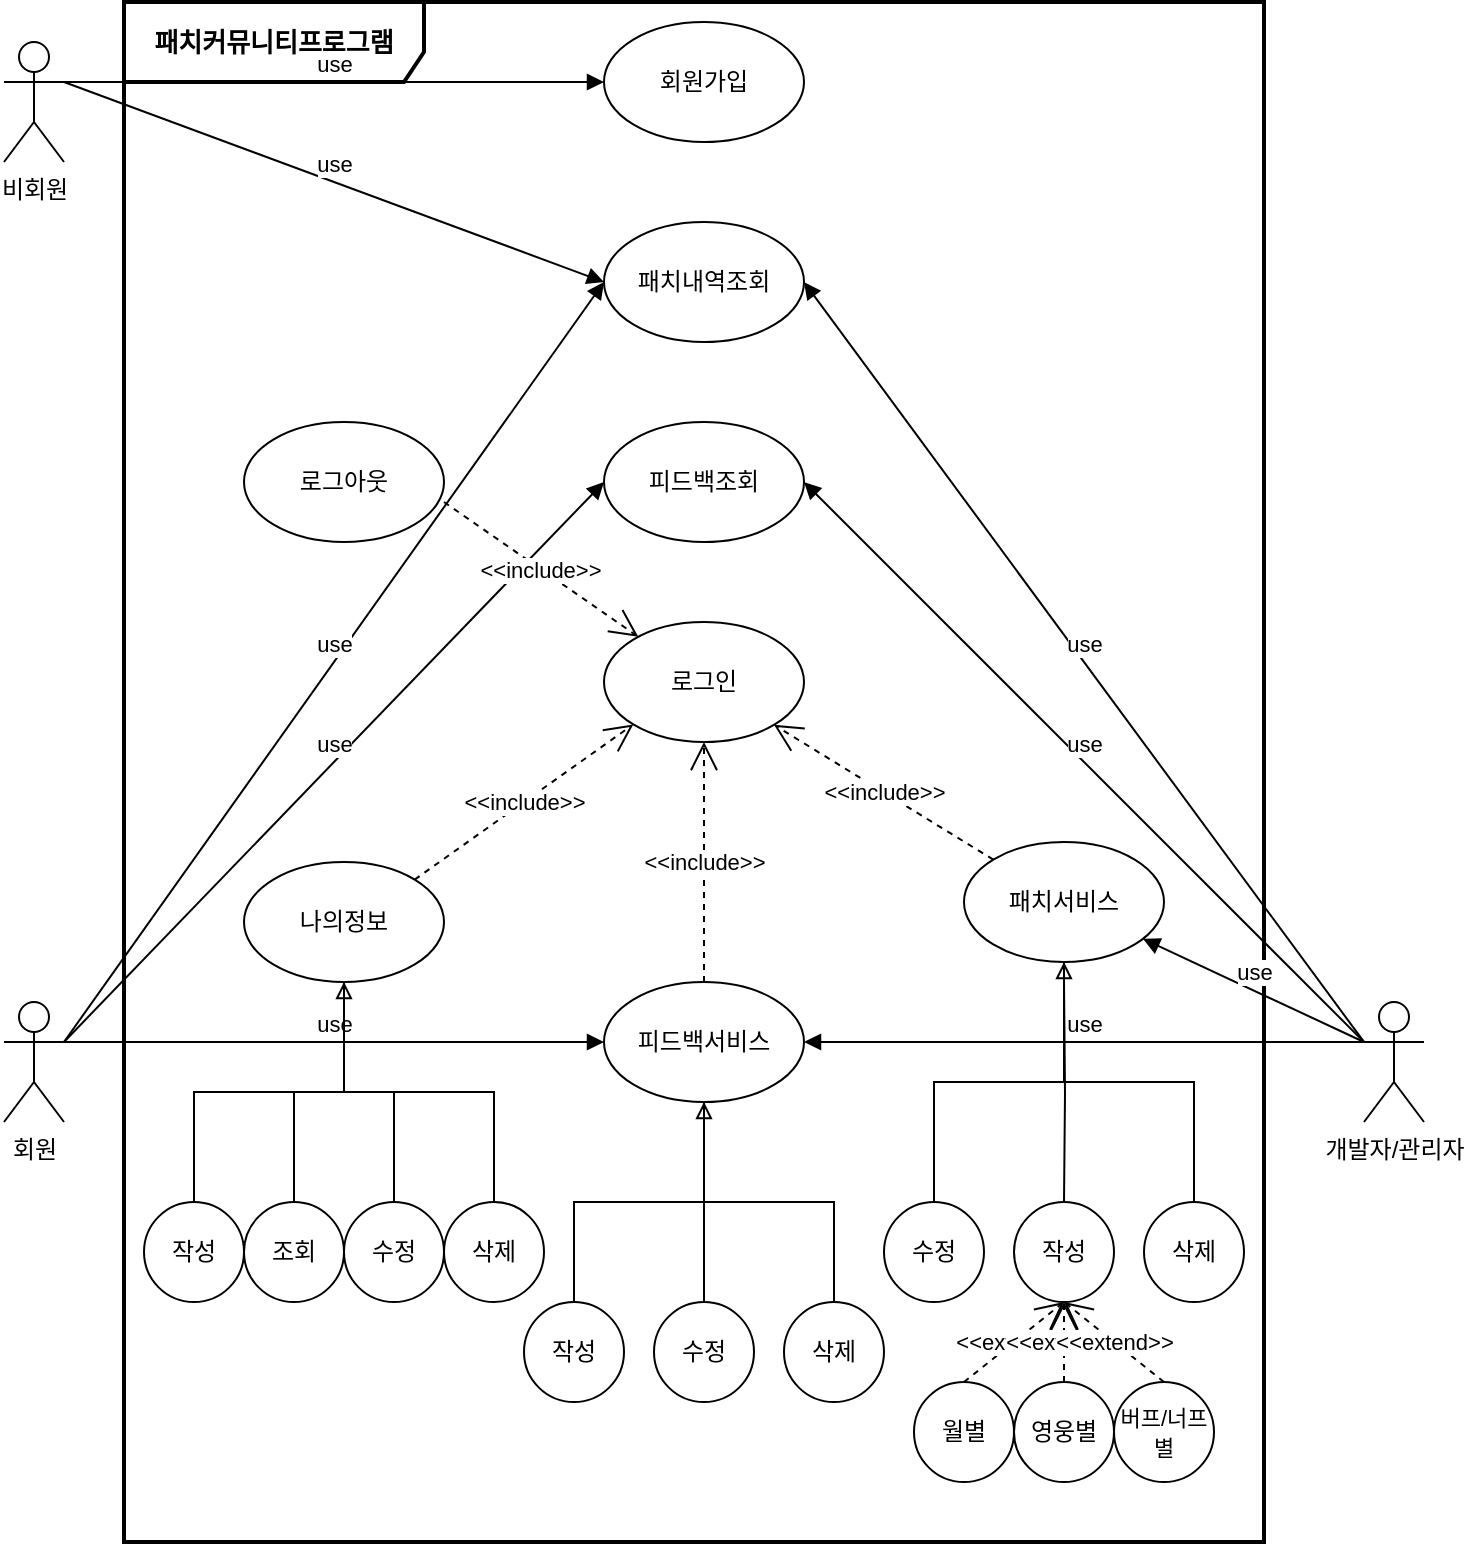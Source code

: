 <mxfile version="27.0.9">
  <diagram id="UCc8aFWK9N3qZ4mUiixD" name="패치커뮤니티프로그램Usecase">
    <mxGraphModel dx="1410" dy="833" grid="1" gridSize="10" guides="1" tooltips="1" connect="1" arrows="1" fold="1" page="1" pageScale="1" pageWidth="827" pageHeight="1169" math="0" shadow="0">
      <root>
        <mxCell id="0" />
        <mxCell id="1" parent="0" />
        <mxCell id="Ww5S3KVbp-khiv0_vOsi-1" value="&lt;font style=&quot;font-size: 13px;&quot;&gt;&lt;b&gt;패치커뮤니티프로그램&lt;/b&gt;&lt;/font&gt;" style="shape=umlFrame;whiteSpace=wrap;html=1;pointerEvents=0;width=150;height=40;strokeWidth=2;" parent="1" vertex="1">
          <mxGeometry x="110" y="70" width="570" height="770" as="geometry" />
        </mxCell>
        <mxCell id="Ww5S3KVbp-khiv0_vOsi-2" value="비회원" style="shape=umlActor;verticalLabelPosition=bottom;verticalAlign=top;html=1;" parent="1" vertex="1">
          <mxGeometry x="50" y="90" width="30" height="60" as="geometry" />
        </mxCell>
        <mxCell id="Ww5S3KVbp-khiv0_vOsi-3" value="회원" style="shape=umlActor;verticalLabelPosition=bottom;verticalAlign=top;html=1;" parent="1" vertex="1">
          <mxGeometry x="50" y="570" width="30" height="60" as="geometry" />
        </mxCell>
        <mxCell id="Ww5S3KVbp-khiv0_vOsi-4" value="개발자/관리자" style="shape=umlActor;verticalLabelPosition=bottom;verticalAlign=top;html=1;" parent="1" vertex="1">
          <mxGeometry x="730" y="570" width="30" height="60" as="geometry" />
        </mxCell>
        <mxCell id="Ww5S3KVbp-khiv0_vOsi-9" value="회원가입" style="ellipse;whiteSpace=wrap;html=1;" parent="1" vertex="1">
          <mxGeometry x="350" y="80" width="100" height="60" as="geometry" />
        </mxCell>
        <mxCell id="Ww5S3KVbp-khiv0_vOsi-10" value="패치내역조회" style="ellipse;whiteSpace=wrap;html=1;" parent="1" vertex="1">
          <mxGeometry x="350" y="180" width="100" height="60" as="geometry" />
        </mxCell>
        <mxCell id="Ww5S3KVbp-khiv0_vOsi-11" value="로그인&lt;span style=&quot;color: rgba(0, 0, 0, 0); font-family: monospace; font-size: 0px; text-align: start; text-wrap-mode: nowrap;&quot;&gt;%3CmxGraphModel%3E%3Croot%3E%3CmxCell%20id%3D%220%22%2F%3E%3CmxCell%20id%3D%221%22%20parent%3D%220%22%2F%3E%3CmxCell%20id%3D%222%22%20value%3D%22%22%20style%3D%22ellipse%3BwhiteSpace%3Dwrap%3Bhtml%3D1%3B%22%20vertex%3D%221%22%20parent%3D%221%22%3E%3CmxGeometry%20x%3D%22350%22%20y%3D%2280%22%20width%3D%22100%22%20height%3D%2260%22%20as%3D%22geometry%22%2F%3E%3C%2FmxCell%3E%3C%2Froot%3E%3C%2FmxGraphModel%3E&lt;/span&gt;" style="ellipse;whiteSpace=wrap;html=1;" parent="1" vertex="1">
          <mxGeometry x="350" y="380" width="100" height="60" as="geometry" />
        </mxCell>
        <mxCell id="Ww5S3KVbp-khiv0_vOsi-12" value="피드백조회" style="ellipse;whiteSpace=wrap;html=1;" parent="1" vertex="1">
          <mxGeometry x="350" y="280" width="100" height="60" as="geometry" />
        </mxCell>
        <mxCell id="Ww5S3KVbp-khiv0_vOsi-13" value="패치서비스" style="ellipse;whiteSpace=wrap;html=1;" parent="1" vertex="1">
          <mxGeometry x="530" y="490" width="100" height="60" as="geometry" />
        </mxCell>
        <mxCell id="Ww5S3KVbp-khiv0_vOsi-14" value="피드백서비스" style="ellipse;whiteSpace=wrap;html=1;" parent="1" vertex="1">
          <mxGeometry x="350" y="560" width="100" height="60" as="geometry" />
        </mxCell>
        <mxCell id="Ww5S3KVbp-khiv0_vOsi-15" value="나의정보" style="ellipse;whiteSpace=wrap;html=1;" parent="1" vertex="1">
          <mxGeometry x="170" y="500" width="100" height="60" as="geometry" />
        </mxCell>
        <mxCell id="Ww5S3KVbp-khiv0_vOsi-16" value="로그아웃" style="ellipse;whiteSpace=wrap;html=1;" parent="1" vertex="1">
          <mxGeometry x="170" y="280" width="100" height="60" as="geometry" />
        </mxCell>
        <mxCell id="Ww5S3KVbp-khiv0_vOsi-17" value="use" style="html=1;verticalAlign=bottom;endArrow=block;curved=0;rounded=0;exitX=1;exitY=0.333;exitDx=0;exitDy=0;exitPerimeter=0;entryX=0;entryY=0.5;entryDx=0;entryDy=0;" parent="1" source="Ww5S3KVbp-khiv0_vOsi-2" target="Ww5S3KVbp-khiv0_vOsi-9" edge="1">
          <mxGeometry width="80" relative="1" as="geometry">
            <mxPoint x="150" y="130" as="sourcePoint" />
            <mxPoint x="230" y="130" as="targetPoint" />
          </mxGeometry>
        </mxCell>
        <mxCell id="Ww5S3KVbp-khiv0_vOsi-19" value="use" style="html=1;verticalAlign=bottom;endArrow=block;curved=0;rounded=0;exitX=0;exitY=0.333;exitDx=0;exitDy=0;exitPerimeter=0;entryX=1;entryY=0.5;entryDx=0;entryDy=0;" parent="1" source="Ww5S3KVbp-khiv0_vOsi-4" target="Ww5S3KVbp-khiv0_vOsi-10" edge="1">
          <mxGeometry width="80" relative="1" as="geometry">
            <mxPoint x="760" y="200" as="sourcePoint" />
            <mxPoint x="1030" y="170" as="targetPoint" />
          </mxGeometry>
        </mxCell>
        <mxCell id="Ww5S3KVbp-khiv0_vOsi-20" value="use" style="html=1;verticalAlign=bottom;endArrow=block;curved=0;rounded=0;exitX=1;exitY=0.333;exitDx=0;exitDy=0;exitPerimeter=0;entryX=0;entryY=0.5;entryDx=0;entryDy=0;" parent="1" source="Ww5S3KVbp-khiv0_vOsi-3" target="Ww5S3KVbp-khiv0_vOsi-10" edge="1">
          <mxGeometry width="80" relative="1" as="geometry">
            <mxPoint x="950" y="230" as="sourcePoint" />
            <mxPoint x="1220" y="200" as="targetPoint" />
          </mxGeometry>
        </mxCell>
        <mxCell id="Ww5S3KVbp-khiv0_vOsi-23" value="use" style="html=1;verticalAlign=bottom;endArrow=block;curved=0;rounded=0;exitX=0;exitY=0.333;exitDx=0;exitDy=0;exitPerimeter=0;entryX=1;entryY=0.5;entryDx=0;entryDy=0;" parent="1" source="Ww5S3KVbp-khiv0_vOsi-4" target="Ww5S3KVbp-khiv0_vOsi-12" edge="1">
          <mxGeometry width="80" relative="1" as="geometry">
            <mxPoint x="1030" y="240" as="sourcePoint" />
            <mxPoint x="1300" y="210" as="targetPoint" />
          </mxGeometry>
        </mxCell>
        <mxCell id="Ww5S3KVbp-khiv0_vOsi-24" value="use" style="html=1;verticalAlign=bottom;endArrow=block;curved=0;rounded=0;entryX=0;entryY=0.5;entryDx=0;entryDy=0;exitX=1;exitY=0.333;exitDx=0;exitDy=0;exitPerimeter=0;" parent="1" source="Ww5S3KVbp-khiv0_vOsi-3" target="Ww5S3KVbp-khiv0_vOsi-12" edge="1">
          <mxGeometry width="80" relative="1" as="geometry">
            <mxPoint x="90" y="590" as="sourcePoint" />
            <mxPoint x="1050" y="390" as="targetPoint" />
          </mxGeometry>
        </mxCell>
        <mxCell id="Ww5S3KVbp-khiv0_vOsi-25" value="use" style="html=1;verticalAlign=bottom;endArrow=block;curved=0;rounded=0;exitX=1;exitY=0.333;exitDx=0;exitDy=0;exitPerimeter=0;" parent="1" source="Ww5S3KVbp-khiv0_vOsi-3" target="Ww5S3KVbp-khiv0_vOsi-14" edge="1">
          <mxGeometry width="80" relative="1" as="geometry">
            <mxPoint x="780" y="440" as="sourcePoint" />
            <mxPoint x="1050" y="410" as="targetPoint" />
          </mxGeometry>
        </mxCell>
        <mxCell id="Ww5S3KVbp-khiv0_vOsi-26" value="&amp;lt;&amp;lt;include&amp;gt;&amp;gt;" style="endArrow=open;endSize=12;dashed=1;html=1;rounded=0;exitX=1;exitY=0.667;exitDx=0;exitDy=0;exitPerimeter=0;" parent="1" source="Ww5S3KVbp-khiv0_vOsi-16" target="Ww5S3KVbp-khiv0_vOsi-11" edge="1">
          <mxGeometry width="160" relative="1" as="geometry">
            <mxPoint x="650" y="440" as="sourcePoint" />
            <mxPoint x="810" y="440" as="targetPoint" />
          </mxGeometry>
        </mxCell>
        <mxCell id="Ww5S3KVbp-khiv0_vOsi-28" value="&amp;lt;&amp;lt;include&amp;gt;&amp;gt;" style="endArrow=open;endSize=12;dashed=1;html=1;rounded=0;exitX=0.5;exitY=0;exitDx=0;exitDy=0;entryX=0.5;entryY=1;entryDx=0;entryDy=0;" parent="1" source="Ww5S3KVbp-khiv0_vOsi-14" target="Ww5S3KVbp-khiv0_vOsi-11" edge="1">
          <mxGeometry width="160" relative="1" as="geometry">
            <mxPoint x="660" y="320" as="sourcePoint" />
            <mxPoint x="757" y="387" as="targetPoint" />
          </mxGeometry>
        </mxCell>
        <mxCell id="Ww5S3KVbp-khiv0_vOsi-29" value="&amp;lt;&amp;lt;include&amp;gt;&amp;gt;" style="endArrow=open;endSize=12;dashed=1;html=1;rounded=0;exitX=0;exitY=0;exitDx=0;exitDy=0;" parent="1" source="Ww5S3KVbp-khiv0_vOsi-13" target="Ww5S3KVbp-khiv0_vOsi-11" edge="1">
          <mxGeometry width="160" relative="1" as="geometry">
            <mxPoint x="730" y="390" as="sourcePoint" />
            <mxPoint x="827" y="457" as="targetPoint" />
          </mxGeometry>
        </mxCell>
        <mxCell id="Ww5S3KVbp-khiv0_vOsi-30" value="&amp;lt;&amp;lt;include&amp;gt;&amp;gt;" style="endArrow=open;endSize=12;dashed=1;html=1;rounded=0;exitX=1;exitY=0;exitDx=0;exitDy=0;entryX=0;entryY=1;entryDx=0;entryDy=0;" parent="1" source="Ww5S3KVbp-khiv0_vOsi-15" target="Ww5S3KVbp-khiv0_vOsi-11" edge="1">
          <mxGeometry width="160" relative="1" as="geometry">
            <mxPoint x="770" y="400" as="sourcePoint" />
            <mxPoint x="867" y="467" as="targetPoint" />
          </mxGeometry>
        </mxCell>
        <mxCell id="Ww5S3KVbp-khiv0_vOsi-31" value="use" style="html=1;verticalAlign=bottom;endArrow=block;curved=0;rounded=0;" parent="1" target="Ww5S3KVbp-khiv0_vOsi-13" edge="1">
          <mxGeometry width="80" relative="1" as="geometry">
            <mxPoint x="730" y="590" as="sourcePoint" />
            <mxPoint x="650" y="540" as="targetPoint" />
          </mxGeometry>
        </mxCell>
        <mxCell id="Ww5S3KVbp-khiv0_vOsi-33" value="use" style="html=1;verticalAlign=bottom;endArrow=block;curved=0;rounded=0;entryX=1;entryY=0.5;entryDx=0;entryDy=0;" parent="1" target="Ww5S3KVbp-khiv0_vOsi-14" edge="1">
          <mxGeometry width="80" relative="1" as="geometry">
            <mxPoint x="730" y="590" as="sourcePoint" />
            <mxPoint x="770" y="590" as="targetPoint" />
          </mxGeometry>
        </mxCell>
        <mxCell id="Ww5S3KVbp-khiv0_vOsi-34" value="" style="html=1;verticalAlign=bottom;endArrow=block;rounded=0;exitX=0.5;exitY=0;exitDx=0;exitDy=0;entryX=0.5;entryY=1;entryDx=0;entryDy=0;edgeStyle=orthogonalEdgeStyle;endFill=0;" parent="1" source="Ww5S3KVbp-khiv0_vOsi-35" target="Ww5S3KVbp-khiv0_vOsi-14" edge="1">
          <mxGeometry width="80" relative="1" as="geometry">
            <mxPoint x="1120" y="650" as="sourcePoint" />
            <mxPoint x="840" y="470" as="targetPoint" />
          </mxGeometry>
        </mxCell>
        <mxCell id="Ww5S3KVbp-khiv0_vOsi-35" value="작성" style="ellipse;whiteSpace=wrap;html=1;" parent="1" vertex="1">
          <mxGeometry x="310" y="720" width="50" height="50" as="geometry" />
        </mxCell>
        <mxCell id="Ww5S3KVbp-khiv0_vOsi-37" value="수정" style="ellipse;whiteSpace=wrap;html=1;" parent="1" vertex="1">
          <mxGeometry x="375" y="720" width="50" height="50" as="geometry" />
        </mxCell>
        <mxCell id="Ww5S3KVbp-khiv0_vOsi-38" value="삭제" style="ellipse;whiteSpace=wrap;html=1;" parent="1" vertex="1">
          <mxGeometry x="440" y="720" width="50" height="50" as="geometry" />
        </mxCell>
        <mxCell id="Ww5S3KVbp-khiv0_vOsi-43" value="" style="html=1;verticalAlign=bottom;endArrow=none;rounded=0;exitX=0.5;exitY=0;exitDx=0;exitDy=0;strokeColor=default;edgeStyle=orthogonalEdgeStyle;startFill=0;entryX=0.5;entryY=1;entryDx=0;entryDy=0;" parent="1" source="Ww5S3KVbp-khiv0_vOsi-37" target="Ww5S3KVbp-khiv0_vOsi-14" edge="1">
          <mxGeometry width="80" relative="1" as="geometry">
            <mxPoint x="690" y="440" as="sourcePoint" />
            <mxPoint x="770" y="440" as="targetPoint" />
          </mxGeometry>
        </mxCell>
        <mxCell id="Ww5S3KVbp-khiv0_vOsi-45" value="작성" style="ellipse;whiteSpace=wrap;html=1;" parent="1" vertex="1">
          <mxGeometry x="555" y="670" width="50" height="50" as="geometry" />
        </mxCell>
        <mxCell id="Ww5S3KVbp-khiv0_vOsi-46" value="삭제" style="ellipse;whiteSpace=wrap;html=1;" parent="1" vertex="1">
          <mxGeometry x="620" y="670" width="50" height="50" as="geometry" />
        </mxCell>
        <mxCell id="Ww5S3KVbp-khiv0_vOsi-47" value="수정" style="ellipse;whiteSpace=wrap;html=1;" parent="1" vertex="1">
          <mxGeometry x="490" y="670" width="50" height="50" as="geometry" />
        </mxCell>
        <mxCell id="Ww5S3KVbp-khiv0_vOsi-48" value="조회" style="ellipse;whiteSpace=wrap;html=1;" parent="1" vertex="1">
          <mxGeometry x="170" y="670" width="50" height="50" as="geometry" />
        </mxCell>
        <mxCell id="Ww5S3KVbp-khiv0_vOsi-49" value="수정" style="ellipse;whiteSpace=wrap;html=1;" parent="1" vertex="1">
          <mxGeometry x="220" y="670" width="50" height="50" as="geometry" />
        </mxCell>
        <mxCell id="Ww5S3KVbp-khiv0_vOsi-50" value="작성" style="ellipse;whiteSpace=wrap;html=1;" parent="1" vertex="1">
          <mxGeometry x="120" y="670" width="50" height="50" as="geometry" />
        </mxCell>
        <mxCell id="Ww5S3KVbp-khiv0_vOsi-51" value="" style="html=1;verticalAlign=bottom;endArrow=block;rounded=0;exitX=0.5;exitY=0;exitDx=0;exitDy=0;entryX=0.5;entryY=1;entryDx=0;entryDy=0;edgeStyle=orthogonalEdgeStyle;endFill=0;" parent="1" source="Ww5S3KVbp-khiv0_vOsi-50" target="Ww5S3KVbp-khiv0_vOsi-15" edge="1">
          <mxGeometry width="80" relative="1" as="geometry">
            <mxPoint x="1020" y="470" as="sourcePoint" />
            <mxPoint x="1085" y="440" as="targetPoint" />
          </mxGeometry>
        </mxCell>
        <mxCell id="Ww5S3KVbp-khiv0_vOsi-53" value="" style="html=1;verticalAlign=bottom;endArrow=none;rounded=0;strokeColor=default;edgeStyle=orthogonalEdgeStyle;startFill=0;entryX=0.5;entryY=0;entryDx=0;entryDy=0;exitX=0.5;exitY=1;exitDx=0;exitDy=0;" parent="1" source="Ww5S3KVbp-khiv0_vOsi-15" target="Ww5S3KVbp-khiv0_vOsi-49" edge="1">
          <mxGeometry width="80" relative="1" as="geometry">
            <mxPoint x="220" y="570" as="sourcePoint" />
            <mxPoint x="940" y="460" as="targetPoint" />
          </mxGeometry>
        </mxCell>
        <mxCell id="Ww5S3KVbp-khiv0_vOsi-54" value="" style="html=1;verticalAlign=bottom;endArrow=block;rounded=0;exitX=0.5;exitY=0;exitDx=0;exitDy=0;entryX=0.5;entryY=1;entryDx=0;entryDy=0;edgeStyle=orthogonalEdgeStyle;endFill=0;" parent="1" source="Ww5S3KVbp-khiv0_vOsi-47" target="Ww5S3KVbp-khiv0_vOsi-13" edge="1">
          <mxGeometry width="80" relative="1" as="geometry">
            <mxPoint x="1260" y="470" as="sourcePoint" />
            <mxPoint x="1325" y="430" as="targetPoint" />
          </mxGeometry>
        </mxCell>
        <mxCell id="Ww5S3KVbp-khiv0_vOsi-55" value="" style="html=1;verticalAlign=bottom;endArrow=none;rounded=0;strokeColor=default;edgeStyle=orthogonalEdgeStyle;startFill=0;entryX=0.5;entryY=0;entryDx=0;entryDy=0;" parent="1" target="Ww5S3KVbp-khiv0_vOsi-45" edge="1">
          <mxGeometry width="80" relative="1" as="geometry">
            <mxPoint x="580" y="560" as="sourcePoint" />
            <mxPoint x="1155" y="550" as="targetPoint" />
          </mxGeometry>
        </mxCell>
        <mxCell id="Ww5S3KVbp-khiv0_vOsi-56" value="" style="html=1;verticalAlign=bottom;endArrow=none;rounded=0;strokeColor=default;edgeStyle=orthogonalEdgeStyle;startFill=0;exitX=0.5;exitY=0;exitDx=0;exitDy=0;entryX=0.5;entryY=1;entryDx=0;entryDy=0;" parent="1" source="Ww5S3KVbp-khiv0_vOsi-46" target="Ww5S3KVbp-khiv0_vOsi-13" edge="1">
          <mxGeometry width="80" relative="1" as="geometry">
            <mxPoint x="1150" y="470" as="sourcePoint" />
            <mxPoint x="1170" y="440" as="targetPoint" />
          </mxGeometry>
        </mxCell>
        <mxCell id="Ww5S3KVbp-khiv0_vOsi-57" value="삭제" style="ellipse;whiteSpace=wrap;html=1;" parent="1" vertex="1">
          <mxGeometry x="270" y="670" width="50" height="50" as="geometry" />
        </mxCell>
        <mxCell id="Ww5S3KVbp-khiv0_vOsi-58" value="" style="html=1;verticalAlign=bottom;endArrow=none;rounded=0;strokeColor=default;edgeStyle=orthogonalEdgeStyle;startFill=0;entryX=0.5;entryY=0;entryDx=0;entryDy=0;exitX=0.5;exitY=1;exitDx=0;exitDy=0;" parent="1" source="Ww5S3KVbp-khiv0_vOsi-15" target="Ww5S3KVbp-khiv0_vOsi-57" edge="1">
          <mxGeometry width="80" relative="1" as="geometry">
            <mxPoint x="430" y="580" as="sourcePoint" />
            <mxPoint x="455" y="620" as="targetPoint" />
          </mxGeometry>
        </mxCell>
        <mxCell id="Ww5S3KVbp-khiv0_vOsi-59" value="" style="html=1;verticalAlign=bottom;endArrow=none;rounded=0;strokeColor=default;edgeStyle=orthogonalEdgeStyle;startFill=0;exitX=0.5;exitY=1;exitDx=0;exitDy=0;" parent="1" source="Ww5S3KVbp-khiv0_vOsi-15" target="Ww5S3KVbp-khiv0_vOsi-48" edge="1">
          <mxGeometry width="80" relative="1" as="geometry">
            <mxPoint x="390" y="600" as="sourcePoint" />
            <mxPoint x="465" y="710" as="targetPoint" />
          </mxGeometry>
        </mxCell>
        <mxCell id="Ww5S3KVbp-khiv0_vOsi-60" value="" style="html=1;verticalAlign=bottom;endArrow=none;rounded=0;exitX=0.5;exitY=0;exitDx=0;exitDy=0;strokeColor=default;edgeStyle=orthogonalEdgeStyle;startFill=0;entryX=0.5;entryY=1;entryDx=0;entryDy=0;" parent="1" source="Ww5S3KVbp-khiv0_vOsi-38" target="Ww5S3KVbp-khiv0_vOsi-14" edge="1">
          <mxGeometry width="80" relative="1" as="geometry">
            <mxPoint x="680" y="770" as="sourcePoint" />
            <mxPoint x="680" y="670" as="targetPoint" />
          </mxGeometry>
        </mxCell>
        <mxCell id="Ww5S3KVbp-khiv0_vOsi-61" value="&amp;lt;&amp;lt;extend&amp;gt;&amp;gt;" style="endArrow=open;endSize=12;dashed=1;html=1;rounded=0;exitX=0.5;exitY=0;exitDx=0;exitDy=0;entryX=0.5;entryY=1;entryDx=0;entryDy=0;" parent="1" source="Ww5S3KVbp-khiv0_vOsi-62" target="Ww5S3KVbp-khiv0_vOsi-45" edge="1">
          <mxGeometry width="160" relative="1" as="geometry">
            <mxPoint x="650" y="640" as="sourcePoint" />
            <mxPoint x="810" y="640" as="targetPoint" />
          </mxGeometry>
        </mxCell>
        <mxCell id="Ww5S3KVbp-khiv0_vOsi-62" value="월별" style="ellipse;whiteSpace=wrap;html=1;" parent="1" vertex="1">
          <mxGeometry x="505" y="760" width="50" height="50" as="geometry" />
        </mxCell>
        <mxCell id="Ww5S3KVbp-khiv0_vOsi-63" value="영웅별" style="ellipse;whiteSpace=wrap;html=1;" parent="1" vertex="1">
          <mxGeometry x="555" y="760" width="50" height="50" as="geometry" />
        </mxCell>
        <mxCell id="Ww5S3KVbp-khiv0_vOsi-64" value="&amp;lt;&amp;lt;extend&amp;gt;&amp;gt;" style="endArrow=open;endSize=12;dashed=1;html=1;rounded=0;exitX=0.5;exitY=0;exitDx=0;exitDy=0;entryX=0.5;entryY=1;entryDx=0;entryDy=0;" parent="1" source="Ww5S3KVbp-khiv0_vOsi-63" target="Ww5S3KVbp-khiv0_vOsi-45" edge="1">
          <mxGeometry width="160" relative="1" as="geometry">
            <mxPoint x="690" y="770" as="sourcePoint" />
            <mxPoint x="725" y="730" as="targetPoint" />
          </mxGeometry>
        </mxCell>
        <mxCell id="Ww5S3KVbp-khiv0_vOsi-67" value="&lt;font style=&quot;font-size: 11px;&quot;&gt;버프/너프별&lt;/font&gt;" style="ellipse;whiteSpace=wrap;html=1;" parent="1" vertex="1">
          <mxGeometry x="605" y="760" width="50" height="50" as="geometry" />
        </mxCell>
        <mxCell id="Ww5S3KVbp-khiv0_vOsi-68" value="&amp;lt;&amp;lt;extend&amp;gt;&amp;gt;" style="endArrow=open;endSize=12;dashed=1;html=1;rounded=0;exitX=0.5;exitY=0;exitDx=0;exitDy=0;entryX=0.5;entryY=1;entryDx=0;entryDy=0;" parent="1" source="Ww5S3KVbp-khiv0_vOsi-67" target="Ww5S3KVbp-khiv0_vOsi-45" edge="1">
          <mxGeometry width="160" relative="1" as="geometry">
            <mxPoint x="790" y="770" as="sourcePoint" />
            <mxPoint x="840" y="730" as="targetPoint" />
          </mxGeometry>
        </mxCell>
        <mxCell id="GIFugs4Ymc_uoPocatBy-1" value="use" style="html=1;verticalAlign=bottom;endArrow=block;curved=0;rounded=0;exitX=1;exitY=0.333;exitDx=0;exitDy=0;exitPerimeter=0;entryX=0;entryY=0.5;entryDx=0;entryDy=0;" edge="1" parent="1" source="Ww5S3KVbp-khiv0_vOsi-2" target="Ww5S3KVbp-khiv0_vOsi-10">
          <mxGeometry width="80" relative="1" as="geometry">
            <mxPoint x="100" y="230" as="sourcePoint" />
            <mxPoint x="370" y="230" as="targetPoint" />
          </mxGeometry>
        </mxCell>
      </root>
    </mxGraphModel>
  </diagram>
</mxfile>
